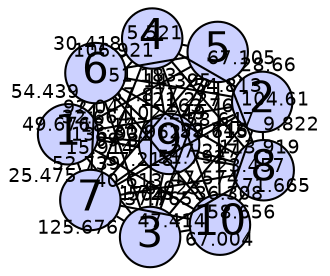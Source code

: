 graph G { 
layout=neato; 
size="10,5"; 
node [fontname="Helvetica", fontsize=20, shape = circle, width=0.4, fixedsize=true, style="filled", fillcolor="0.650 0.200 1.000"]; 
1 -- 2 [label = "163.76", fontsize=9, fontname="Helvetica"]; 
1 -- 3 [label = "3.504", fontsize=9, fontname="Helvetica"]; 
1 -- 4 [label = "67.877", fontsize=9, fontname="Helvetica"]; 
1 -- 5 [label = "14.395", fontsize=9, fontname="Helvetica"]; 
1 -- 6 [label = "54.439", fontsize=9, fontname="Helvetica"]; 
1 -- 7 [label = "25.475", fontsize=9, fontname="Helvetica"]; 
1 -- 8 [label = "99.877", fontsize=9, fontname="Helvetica"]; 
1 -- 9 [label = "15.914", fontsize=9, fontname="Helvetica"]; 
1 -- 10 [label = "6.023", fontsize=9, fontname="Helvetica"]; 
2 -- 3 [label = "47.574", fontsize=9, fontname="Helvetica"]; 
2 -- 4 [label = "67.105", fontsize=9, fontname="Helvetica"]; 
2 -- 5 [label = "28.66", fontsize=9, fontname="Helvetica"]; 
2 -- 6 [label = "51.183", fontsize=9, fontname="Helvetica"]; 
2 -- 7 [label = "57.218", fontsize=9, fontname="Helvetica"]; 
2 -- 8 [label = "9.822", fontsize=9, fontname="Helvetica"]; 
2 -- 9 [label = "59.615", fontsize=9, fontname="Helvetica"]; 
2 -- 10 [label = "27.217", fontsize=9, fontname="Helvetica"]; 
3 -- 4 [label = "18.147", fontsize=9, fontname="Helvetica"]; 
3 -- 5 [label = "30.962", fontsize=9, fontname="Helvetica"]; 
3 -- 6 [label = "52.739", fontsize=9, fontname="Helvetica"]; 
3 -- 7 [label = "125.676", fontsize=9, fontname="Helvetica"]; 
3 -- 8 [label = "58.656", fontsize=9, fontname="Helvetica"]; 
3 -- 9 [label = "37.765", fontsize=9, fontname="Helvetica"]; 
3 -- 10 [label = "67.004", fontsize=9, fontname="Helvetica"]; 
4 -- 5 [label = "5.521", fontsize=9, fontname="Helvetica"]; 
4 -- 6 [label = "30.418", fontsize=9, fontname="Helvetica"]; 
4 -- 7 [label = "92.04", fontsize=9, fontname="Helvetica"]; 
4 -- 8 [label = "102.249", fontsize=9, fontname="Helvetica"]; 
4 -- 9 [label = "121.227", fontsize=9, fontname="Helvetica"]; 
4 -- 10 [label = "58.647", fontsize=9, fontname="Helvetica"]; 
5 -- 6 [label = "106.921", fontsize=9, fontname="Helvetica"]; 
5 -- 7 [label = "136.931", fontsize=9, fontname="Helvetica"]; 
5 -- 8 [label = "104.61", fontsize=9, fontname="Helvetica"]; 
5 -- 9 [label = "54.813", fontsize=9, fontname="Helvetica"]; 
5 -- 10 [label = "113.919", fontsize=9, fontname="Helvetica"]; 
6 -- 7 [label = "49.676", fontsize=9, fontname="Helvetica"]; 
6 -- 8 [label = "22.746", fontsize=9, fontname="Helvetica"]; 
6 -- 9 [label = "32.664", fontsize=9, fontname="Helvetica"]; 
6 -- 10 [label = "51.792", fontsize=9, fontname="Helvetica"]; 
7 -- 8 [label = "17.25", fontsize=9, fontname="Helvetica"]; 
7 -- 9 [label = "40.613", fontsize=9, fontname="Helvetica"]; 
7 -- 10 [label = "47.414", fontsize=9, fontname="Helvetica"]; 
8 -- 9 [label = "23.457", fontsize=9, fontname="Helvetica"]; 
8 -- 10 [label = "71.665", fontsize=9, fontname="Helvetica"]; 
9 -- 10 [label = "36.308", fontsize=9, fontname="Helvetica"]; 
}